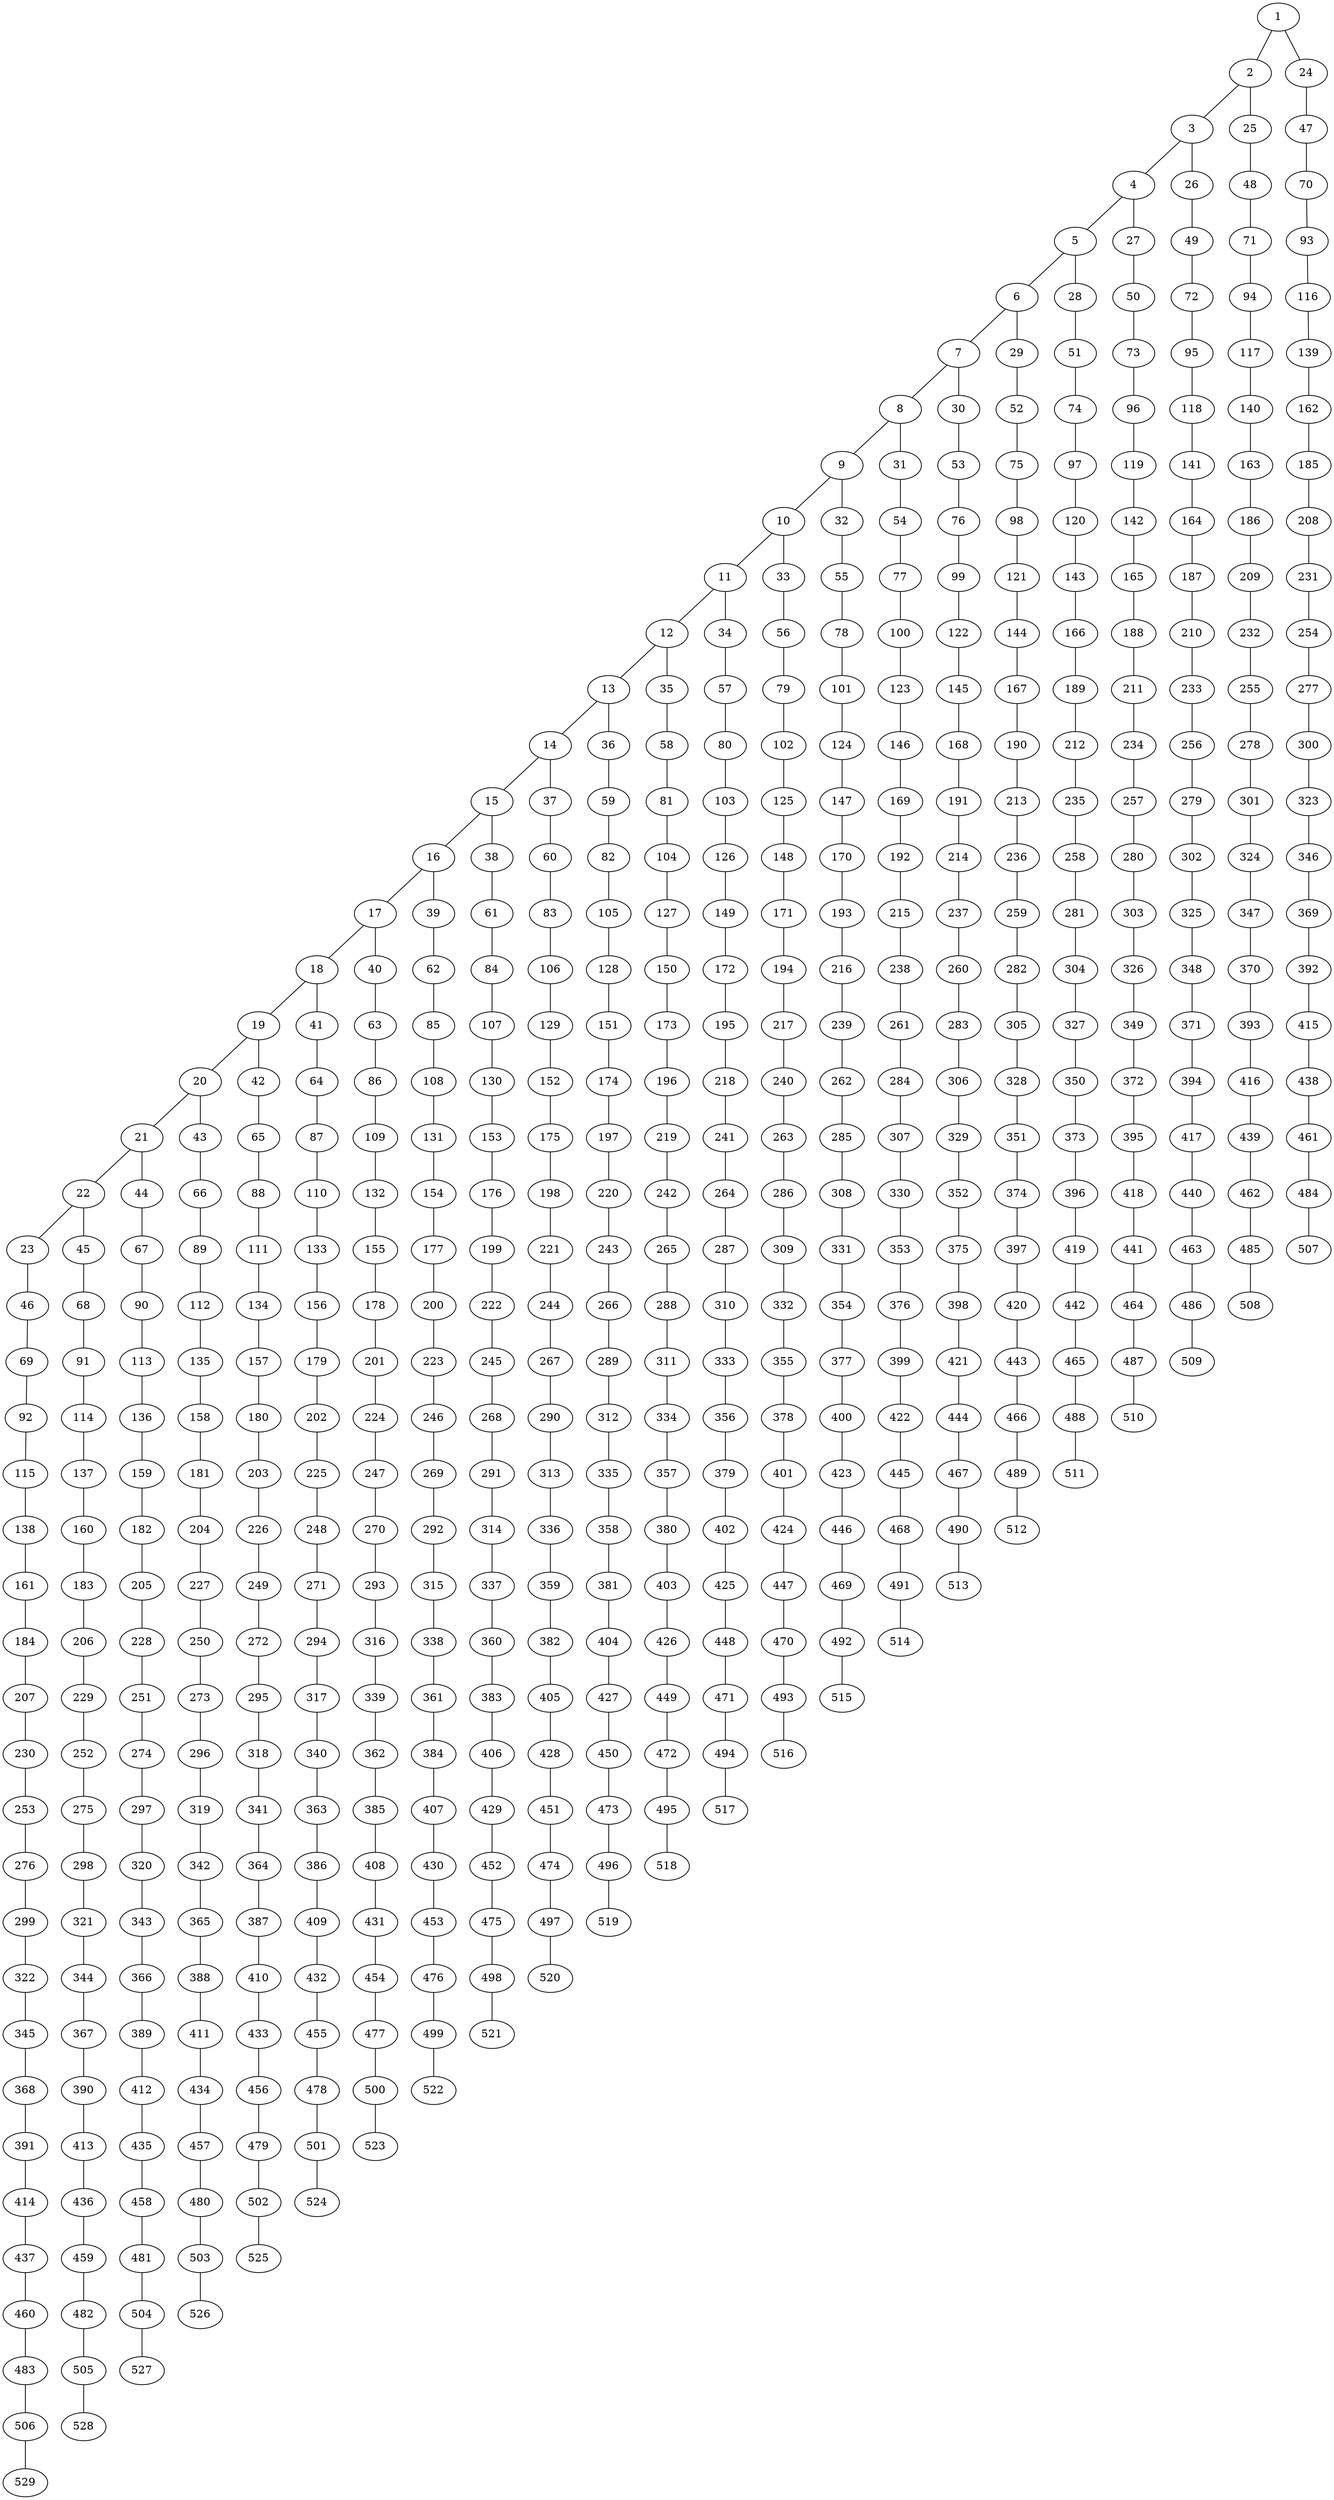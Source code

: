 graph arbol_BFS_G_1 {
    1;
    2;
    24;
    3;
    25;
    47;
    4;
    26;
    48;
    70;
    5;
    27;
    49;
    71;
    93;
    6;
    28;
    50;
    72;
    94;
    116;
    7;
    29;
    51;
    73;
    95;
    117;
    139;
    8;
    30;
    52;
    74;
    96;
    118;
    140;
    162;
    9;
    31;
    53;
    75;
    97;
    119;
    141;
    163;
    185;
    10;
    32;
    54;
    76;
    98;
    120;
    142;
    164;
    186;
    208;
    11;
    33;
    55;
    77;
    99;
    121;
    143;
    165;
    187;
    209;
    231;
    12;
    34;
    56;
    78;
    100;
    122;
    144;
    166;
    188;
    210;
    232;
    254;
    13;
    35;
    57;
    79;
    101;
    123;
    145;
    167;
    189;
    211;
    233;
    255;
    277;
    14;
    36;
    58;
    80;
    102;
    124;
    146;
    168;
    190;
    212;
    234;
    256;
    278;
    300;
    15;
    37;
    59;
    81;
    103;
    125;
    147;
    169;
    191;
    213;
    235;
    257;
    279;
    301;
    323;
    16;
    38;
    60;
    82;
    104;
    126;
    148;
    170;
    192;
    214;
    236;
    258;
    280;
    302;
    324;
    346;
    17;
    39;
    61;
    83;
    105;
    127;
    149;
    171;
    193;
    215;
    237;
    259;
    281;
    303;
    325;
    347;
    369;
    18;
    40;
    62;
    84;
    106;
    128;
    150;
    172;
    194;
    216;
    238;
    260;
    282;
    304;
    326;
    348;
    370;
    392;
    19;
    41;
    63;
    85;
    107;
    129;
    151;
    173;
    195;
    217;
    239;
    261;
    283;
    305;
    327;
    349;
    371;
    393;
    415;
    20;
    42;
    64;
    86;
    108;
    130;
    152;
    174;
    196;
    218;
    240;
    262;
    284;
    306;
    328;
    350;
    372;
    394;
    416;
    438;
    21;
    43;
    65;
    87;
    109;
    131;
    153;
    175;
    197;
    219;
    241;
    263;
    285;
    307;
    329;
    351;
    373;
    395;
    417;
    439;
    461;
    22;
    44;
    66;
    88;
    110;
    132;
    154;
    176;
    198;
    220;
    242;
    264;
    286;
    308;
    330;
    352;
    374;
    396;
    418;
    440;
    462;
    484;
    23;
    45;
    67;
    89;
    111;
    133;
    155;
    177;
    199;
    221;
    243;
    265;
    287;
    309;
    331;
    353;
    375;
    397;
    419;
    441;
    463;
    485;
    507;
    46;
    68;
    90;
    112;
    134;
    156;
    178;
    200;
    222;
    244;
    266;
    288;
    310;
    332;
    354;
    376;
    398;
    420;
    442;
    464;
    486;
    508;
    69;
    91;
    113;
    135;
    157;
    179;
    201;
    223;
    245;
    267;
    289;
    311;
    333;
    355;
    377;
    399;
    421;
    443;
    465;
    487;
    509;
    92;
    114;
    136;
    158;
    180;
    202;
    224;
    246;
    268;
    290;
    312;
    334;
    356;
    378;
    400;
    422;
    444;
    466;
    488;
    510;
    115;
    137;
    159;
    181;
    203;
    225;
    247;
    269;
    291;
    313;
    335;
    357;
    379;
    401;
    423;
    445;
    467;
    489;
    511;
    138;
    160;
    182;
    204;
    226;
    248;
    270;
    292;
    314;
    336;
    358;
    380;
    402;
    424;
    446;
    468;
    490;
    512;
    161;
    183;
    205;
    227;
    249;
    271;
    293;
    315;
    337;
    359;
    381;
    403;
    425;
    447;
    469;
    491;
    513;
    184;
    206;
    228;
    250;
    272;
    294;
    316;
    338;
    360;
    382;
    404;
    426;
    448;
    470;
    492;
    514;
    207;
    229;
    251;
    273;
    295;
    317;
    339;
    361;
    383;
    405;
    427;
    449;
    471;
    493;
    515;
    230;
    252;
    274;
    296;
    318;
    340;
    362;
    384;
    406;
    428;
    450;
    472;
    494;
    516;
    253;
    275;
    297;
    319;
    341;
    363;
    385;
    407;
    429;
    451;
    473;
    495;
    517;
    276;
    298;
    320;
    342;
    364;
    386;
    408;
    430;
    452;
    474;
    496;
    518;
    299;
    321;
    343;
    365;
    387;
    409;
    431;
    453;
    475;
    497;
    519;
    322;
    344;
    366;
    388;
    410;
    432;
    454;
    476;
    498;
    520;
    345;
    367;
    389;
    411;
    433;
    455;
    477;
    499;
    521;
    368;
    390;
    412;
    434;
    456;
    478;
    500;
    522;
    391;
    413;
    435;
    457;
    479;
    501;
    523;
    414;
    436;
    458;
    480;
    502;
    524;
    437;
    459;
    481;
    503;
    525;
    460;
    482;
    504;
    526;
    483;
    505;
    527;
    506;
    528;
    529;
    1 -- 2;
    1 -- 24;
    2 -- 3;
    2 -- 25;
    24 -- 47;
    3 -- 4;
    3 -- 26;
    25 -- 48;
    47 -- 70;
    4 -- 5;
    4 -- 27;
    26 -- 49;
    48 -- 71;
    70 -- 93;
    5 -- 6;
    5 -- 28;
    27 -- 50;
    49 -- 72;
    71 -- 94;
    93 -- 116;
    6 -- 7;
    6 -- 29;
    28 -- 51;
    50 -- 73;
    72 -- 95;
    94 -- 117;
    116 -- 139;
    7 -- 8;
    7 -- 30;
    29 -- 52;
    51 -- 74;
    73 -- 96;
    95 -- 118;
    117 -- 140;
    139 -- 162;
    8 -- 9;
    8 -- 31;
    30 -- 53;
    52 -- 75;
    74 -- 97;
    96 -- 119;
    118 -- 141;
    140 -- 163;
    162 -- 185;
    9 -- 10;
    9 -- 32;
    31 -- 54;
    53 -- 76;
    75 -- 98;
    97 -- 120;
    119 -- 142;
    141 -- 164;
    163 -- 186;
    185 -- 208;
    10 -- 11;
    10 -- 33;
    32 -- 55;
    54 -- 77;
    76 -- 99;
    98 -- 121;
    120 -- 143;
    142 -- 165;
    164 -- 187;
    186 -- 209;
    208 -- 231;
    11 -- 12;
    11 -- 34;
    33 -- 56;
    55 -- 78;
    77 -- 100;
    99 -- 122;
    121 -- 144;
    143 -- 166;
    165 -- 188;
    187 -- 210;
    209 -- 232;
    231 -- 254;
    12 -- 13;
    12 -- 35;
    34 -- 57;
    56 -- 79;
    78 -- 101;
    100 -- 123;
    122 -- 145;
    144 -- 167;
    166 -- 189;
    188 -- 211;
    210 -- 233;
    232 -- 255;
    254 -- 277;
    13 -- 14;
    13 -- 36;
    35 -- 58;
    57 -- 80;
    79 -- 102;
    101 -- 124;
    123 -- 146;
    145 -- 168;
    167 -- 190;
    189 -- 212;
    211 -- 234;
    233 -- 256;
    255 -- 278;
    277 -- 300;
    14 -- 15;
    14 -- 37;
    36 -- 59;
    58 -- 81;
    80 -- 103;
    102 -- 125;
    124 -- 147;
    146 -- 169;
    168 -- 191;
    190 -- 213;
    212 -- 235;
    234 -- 257;
    256 -- 279;
    278 -- 301;
    300 -- 323;
    15 -- 16;
    15 -- 38;
    37 -- 60;
    59 -- 82;
    81 -- 104;
    103 -- 126;
    125 -- 148;
    147 -- 170;
    169 -- 192;
    191 -- 214;
    213 -- 236;
    235 -- 258;
    257 -- 280;
    279 -- 302;
    301 -- 324;
    323 -- 346;
    16 -- 17;
    16 -- 39;
    38 -- 61;
    60 -- 83;
    82 -- 105;
    104 -- 127;
    126 -- 149;
    148 -- 171;
    170 -- 193;
    192 -- 215;
    214 -- 237;
    236 -- 259;
    258 -- 281;
    280 -- 303;
    302 -- 325;
    324 -- 347;
    346 -- 369;
    17 -- 18;
    17 -- 40;
    39 -- 62;
    61 -- 84;
    83 -- 106;
    105 -- 128;
    127 -- 150;
    149 -- 172;
    171 -- 194;
    193 -- 216;
    215 -- 238;
    237 -- 260;
    259 -- 282;
    281 -- 304;
    303 -- 326;
    325 -- 348;
    347 -- 370;
    369 -- 392;
    18 -- 19;
    18 -- 41;
    40 -- 63;
    62 -- 85;
    84 -- 107;
    106 -- 129;
    128 -- 151;
    150 -- 173;
    172 -- 195;
    194 -- 217;
    216 -- 239;
    238 -- 261;
    260 -- 283;
    282 -- 305;
    304 -- 327;
    326 -- 349;
    348 -- 371;
    370 -- 393;
    392 -- 415;
    19 -- 20;
    19 -- 42;
    41 -- 64;
    63 -- 86;
    85 -- 108;
    107 -- 130;
    129 -- 152;
    151 -- 174;
    173 -- 196;
    195 -- 218;
    217 -- 240;
    239 -- 262;
    261 -- 284;
    283 -- 306;
    305 -- 328;
    327 -- 350;
    349 -- 372;
    371 -- 394;
    393 -- 416;
    415 -- 438;
    20 -- 21;
    20 -- 43;
    42 -- 65;
    64 -- 87;
    86 -- 109;
    108 -- 131;
    130 -- 153;
    152 -- 175;
    174 -- 197;
    196 -- 219;
    218 -- 241;
    240 -- 263;
    262 -- 285;
    284 -- 307;
    306 -- 329;
    328 -- 351;
    350 -- 373;
    372 -- 395;
    394 -- 417;
    416 -- 439;
    438 -- 461;
    21 -- 22;
    21 -- 44;
    43 -- 66;
    65 -- 88;
    87 -- 110;
    109 -- 132;
    131 -- 154;
    153 -- 176;
    175 -- 198;
    197 -- 220;
    219 -- 242;
    241 -- 264;
    263 -- 286;
    285 -- 308;
    307 -- 330;
    329 -- 352;
    351 -- 374;
    373 -- 396;
    395 -- 418;
    417 -- 440;
    439 -- 462;
    461 -- 484;
    22 -- 23;
    22 -- 45;
    44 -- 67;
    66 -- 89;
    88 -- 111;
    110 -- 133;
    132 -- 155;
    154 -- 177;
    176 -- 199;
    198 -- 221;
    220 -- 243;
    242 -- 265;
    264 -- 287;
    286 -- 309;
    308 -- 331;
    330 -- 353;
    352 -- 375;
    374 -- 397;
    396 -- 419;
    418 -- 441;
    440 -- 463;
    462 -- 485;
    484 -- 507;
    23 -- 46;
    45 -- 68;
    67 -- 90;
    89 -- 112;
    111 -- 134;
    133 -- 156;
    155 -- 178;
    177 -- 200;
    199 -- 222;
    221 -- 244;
    243 -- 266;
    265 -- 288;
    287 -- 310;
    309 -- 332;
    331 -- 354;
    353 -- 376;
    375 -- 398;
    397 -- 420;
    419 -- 442;
    441 -- 464;
    463 -- 486;
    485 -- 508;
    46 -- 69;
    68 -- 91;
    90 -- 113;
    112 -- 135;
    134 -- 157;
    156 -- 179;
    178 -- 201;
    200 -- 223;
    222 -- 245;
    244 -- 267;
    266 -- 289;
    288 -- 311;
    310 -- 333;
    332 -- 355;
    354 -- 377;
    376 -- 399;
    398 -- 421;
    420 -- 443;
    442 -- 465;
    464 -- 487;
    486 -- 509;
    69 -- 92;
    91 -- 114;
    113 -- 136;
    135 -- 158;
    157 -- 180;
    179 -- 202;
    201 -- 224;
    223 -- 246;
    245 -- 268;
    267 -- 290;
    289 -- 312;
    311 -- 334;
    333 -- 356;
    355 -- 378;
    377 -- 400;
    399 -- 422;
    421 -- 444;
    443 -- 466;
    465 -- 488;
    487 -- 510;
    92 -- 115;
    114 -- 137;
    136 -- 159;
    158 -- 181;
    180 -- 203;
    202 -- 225;
    224 -- 247;
    246 -- 269;
    268 -- 291;
    290 -- 313;
    312 -- 335;
    334 -- 357;
    356 -- 379;
    378 -- 401;
    400 -- 423;
    422 -- 445;
    444 -- 467;
    466 -- 489;
    488 -- 511;
    115 -- 138;
    137 -- 160;
    159 -- 182;
    181 -- 204;
    203 -- 226;
    225 -- 248;
    247 -- 270;
    269 -- 292;
    291 -- 314;
    313 -- 336;
    335 -- 358;
    357 -- 380;
    379 -- 402;
    401 -- 424;
    423 -- 446;
    445 -- 468;
    467 -- 490;
    489 -- 512;
    138 -- 161;
    160 -- 183;
    182 -- 205;
    204 -- 227;
    226 -- 249;
    248 -- 271;
    270 -- 293;
    292 -- 315;
    314 -- 337;
    336 -- 359;
    358 -- 381;
    380 -- 403;
    402 -- 425;
    424 -- 447;
    446 -- 469;
    468 -- 491;
    490 -- 513;
    161 -- 184;
    183 -- 206;
    205 -- 228;
    227 -- 250;
    249 -- 272;
    271 -- 294;
    293 -- 316;
    315 -- 338;
    337 -- 360;
    359 -- 382;
    381 -- 404;
    403 -- 426;
    425 -- 448;
    447 -- 470;
    469 -- 492;
    491 -- 514;
    184 -- 207;
    206 -- 229;
    228 -- 251;
    250 -- 273;
    272 -- 295;
    294 -- 317;
    316 -- 339;
    338 -- 361;
    360 -- 383;
    382 -- 405;
    404 -- 427;
    426 -- 449;
    448 -- 471;
    470 -- 493;
    492 -- 515;
    207 -- 230;
    229 -- 252;
    251 -- 274;
    273 -- 296;
    295 -- 318;
    317 -- 340;
    339 -- 362;
    361 -- 384;
    383 -- 406;
    405 -- 428;
    427 -- 450;
    449 -- 472;
    471 -- 494;
    493 -- 516;
    230 -- 253;
    252 -- 275;
    274 -- 297;
    296 -- 319;
    318 -- 341;
    340 -- 363;
    362 -- 385;
    384 -- 407;
    406 -- 429;
    428 -- 451;
    450 -- 473;
    472 -- 495;
    494 -- 517;
    253 -- 276;
    275 -- 298;
    297 -- 320;
    319 -- 342;
    341 -- 364;
    363 -- 386;
    385 -- 408;
    407 -- 430;
    429 -- 452;
    451 -- 474;
    473 -- 496;
    495 -- 518;
    276 -- 299;
    298 -- 321;
    320 -- 343;
    342 -- 365;
    364 -- 387;
    386 -- 409;
    408 -- 431;
    430 -- 453;
    452 -- 475;
    474 -- 497;
    496 -- 519;
    299 -- 322;
    321 -- 344;
    343 -- 366;
    365 -- 388;
    387 -- 410;
    409 -- 432;
    431 -- 454;
    453 -- 476;
    475 -- 498;
    497 -- 520;
    322 -- 345;
    344 -- 367;
    366 -- 389;
    388 -- 411;
    410 -- 433;
    432 -- 455;
    454 -- 477;
    476 -- 499;
    498 -- 521;
    345 -- 368;
    367 -- 390;
    389 -- 412;
    411 -- 434;
    433 -- 456;
    455 -- 478;
    477 -- 500;
    499 -- 522;
    368 -- 391;
    390 -- 413;
    412 -- 435;
    434 -- 457;
    456 -- 479;
    478 -- 501;
    500 -- 523;
    391 -- 414;
    413 -- 436;
    435 -- 458;
    457 -- 480;
    479 -- 502;
    501 -- 524;
    414 -- 437;
    436 -- 459;
    458 -- 481;
    480 -- 503;
    502 -- 525;
    437 -- 460;
    459 -- 482;
    481 -- 504;
    503 -- 526;
    460 -- 483;
    482 -- 505;
    504 -- 527;
    483 -- 506;
    505 -- 528;
    506 -- 529;
}